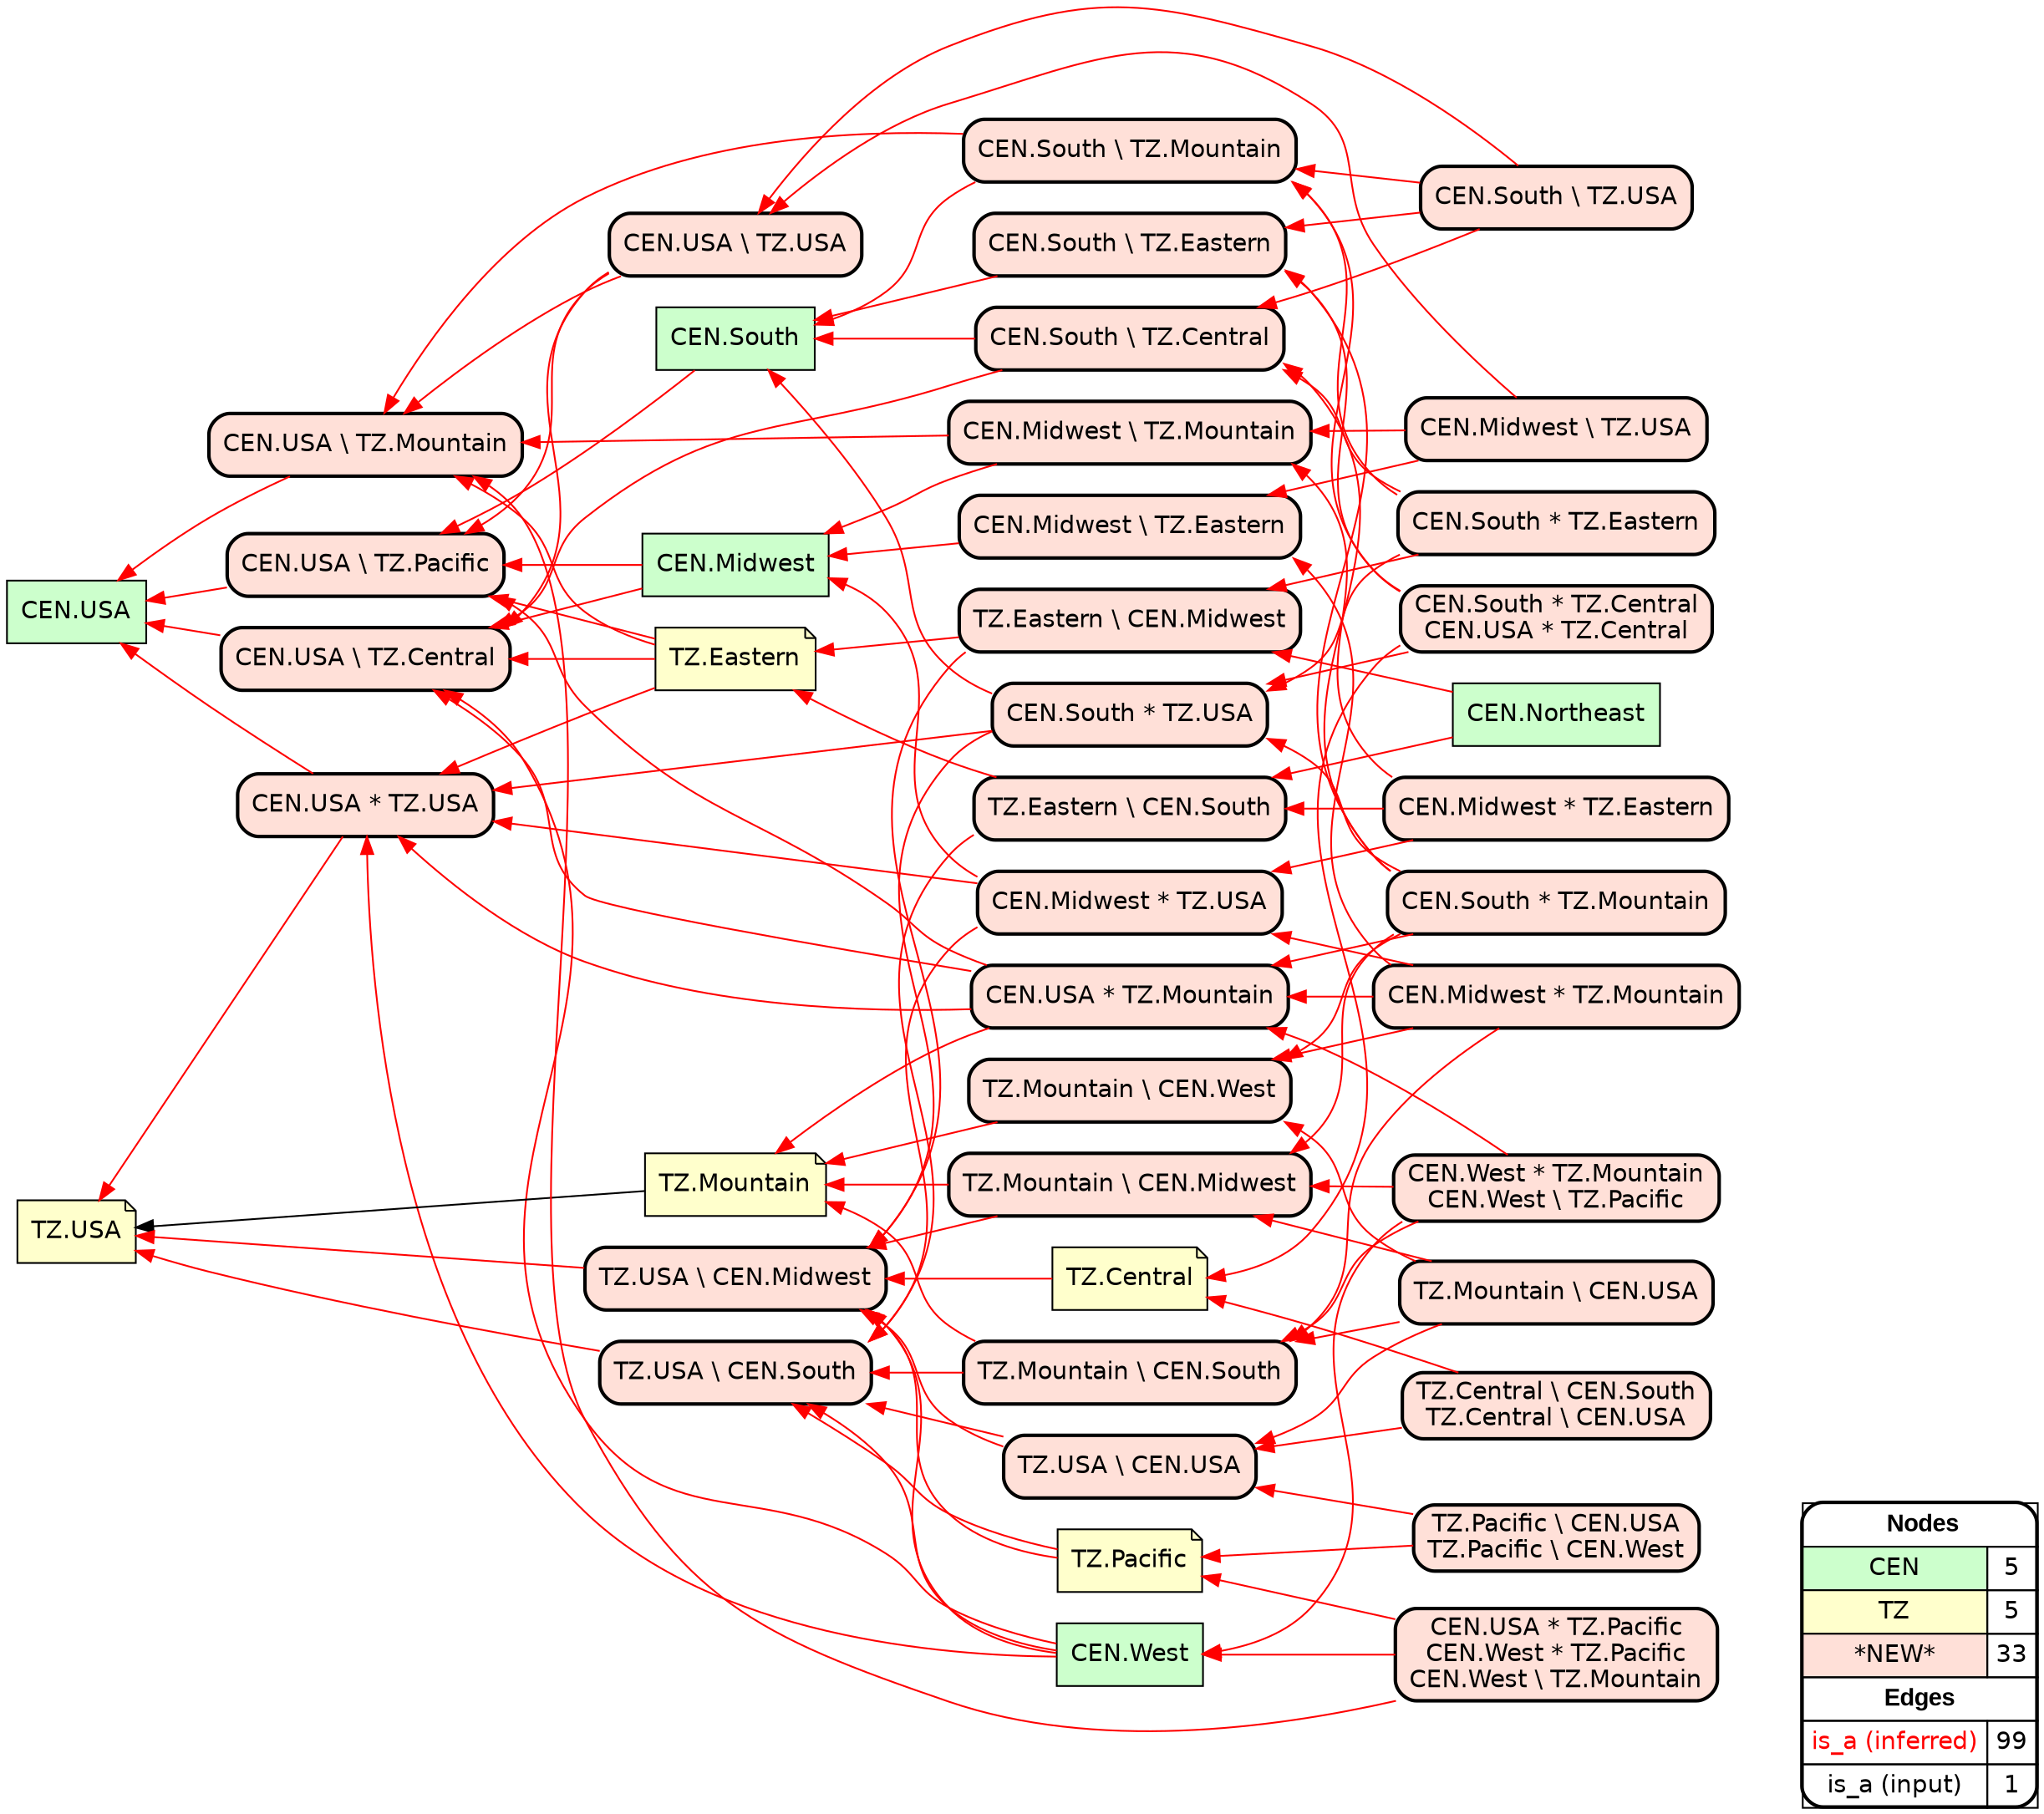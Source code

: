 digraph{
rankdir=RL
node[shape=box style=filled fillcolor="#CCFFCC" fontname="helvetica"] 
"CEN.Northeast"
"CEN.South"
"CEN.Midwest"
"CEN.USA"
"CEN.West"
node[shape=note style=filled fillcolor="#FFFFCC" fontname="helvetica"] 
"TZ.USA"
"TZ.Mountain"
"TZ.Pacific"
"TZ.Central"
"TZ.Eastern"
node[shape=box style="filled,rounded,bold" fillcolor="#FFE0D8" fontname="helvetica"] 
"CEN.South * TZ.Eastern"
"CEN.South \\ TZ.Eastern"
"CEN.South * TZ.Mountain"
"CEN.Midwest \\ TZ.Mountain"
"CEN.Midwest * TZ.Eastern"
"CEN.USA \\ TZ.Pacific"
"TZ.Central \\ CEN.South\nTZ.Central \\ CEN.USA"
"CEN.Midwest * TZ.Mountain"
"TZ.Mountain \\ CEN.West"
"CEN.USA \\ TZ.Mountain"
"TZ.Mountain \\ CEN.Midwest"
"CEN.South \\ TZ.Mountain"
"CEN.West * TZ.Mountain\nCEN.West \\ TZ.Pacific"
"TZ.Mountain \\ CEN.South"
"CEN.South \\ TZ.Central"
"CEN.USA \\ TZ.USA"
"TZ.Eastern \\ CEN.South"
"CEN.USA * TZ.Pacific\nCEN.West * TZ.Pacific\nCEN.West \\ TZ.Mountain"
"TZ.USA \\ CEN.South"
"CEN.South \\ TZ.USA"
"CEN.Midwest * TZ.USA"
"CEN.South * TZ.Central\nCEN.USA * TZ.Central"
"TZ.USA \\ CEN.USA"
"CEN.USA * TZ.Mountain"
"TZ.USA \\ CEN.Midwest"
"CEN.USA * TZ.USA"
"TZ.Mountain \\ CEN.USA"
"CEN.USA \\ TZ.Central"
"TZ.Pacific \\ CEN.USA\nTZ.Pacific \\ CEN.West"
"CEN.Midwest \\ TZ.USA"
"TZ.Eastern \\ CEN.Midwest"
"CEN.South * TZ.USA"
"CEN.Midwest \\ TZ.Eastern"
edge[arrowhead=normal style=dotted color="#000000" constraint=true penwidth=1]
edge[arrowhead=normal style=solid color="#FF0000" constraint=true penwidth=1]
"CEN.USA * TZ.Pacific\nCEN.West * TZ.Pacific\nCEN.West \\ TZ.Mountain" -> "CEN.USA \\ TZ.Mountain"
"CEN.South * TZ.Central\nCEN.USA * TZ.Central" -> "CEN.South \\ TZ.Mountain"
"TZ.Central" -> "TZ.USA \\ CEN.Midwest"
"TZ.USA \\ CEN.South" -> "TZ.USA"
"CEN.Midwest * TZ.Mountain" -> "TZ.Mountain \\ CEN.South"
"CEN.West * TZ.Mountain\nCEN.West \\ TZ.Pacific" -> "TZ.Mountain \\ CEN.South"
"TZ.Pacific" -> "TZ.USA \\ CEN.Midwest"
"CEN.USA * TZ.Mountain" -> "TZ.Mountain"
"CEN.Midwest \\ TZ.USA" -> "CEN.Midwest \\ TZ.Mountain"
"CEN.Midwest * TZ.USA" -> "TZ.USA \\ CEN.South"
"TZ.Mountain \\ CEN.South" -> "TZ.Mountain"
"CEN.South * TZ.USA" -> "CEN.USA * TZ.USA"
"TZ.Eastern \\ CEN.South" -> "TZ.USA \\ CEN.South"
"CEN.Midwest * TZ.Mountain" -> "CEN.USA * TZ.Mountain"
"CEN.Midwest \\ TZ.USA" -> "CEN.Midwest \\ TZ.Eastern"
"CEN.South * TZ.Central\nCEN.USA * TZ.Central" -> "CEN.South * TZ.USA"
"TZ.Central \\ CEN.South\nTZ.Central \\ CEN.USA" -> "TZ.Central"
"CEN.Midwest * TZ.Eastern" -> "TZ.Eastern \\ CEN.South"
"TZ.USA \\ CEN.USA" -> "TZ.USA \\ CEN.South"
"CEN.Midwest" -> "CEN.USA \\ TZ.Pacific"
"CEN.USA * TZ.Mountain" -> "CEN.USA \\ TZ.Pacific"
"CEN.South * TZ.Mountain" -> "CEN.South * TZ.USA"
"CEN.USA \\ TZ.Pacific" -> "CEN.USA"
"CEN.South * TZ.Eastern" -> "TZ.Eastern \\ CEN.Midwest"
"CEN.West * TZ.Mountain\nCEN.West \\ TZ.Pacific" -> "TZ.Mountain \\ CEN.Midwest"
"CEN.USA * TZ.USA" -> "TZ.USA"
"CEN.Midwest \\ TZ.Eastern" -> "CEN.Midwest"
"CEN.South \\ TZ.Mountain" -> "CEN.South"
"CEN.South \\ TZ.Central" -> "CEN.USA \\ TZ.Central"
"TZ.Pacific \\ CEN.USA\nTZ.Pacific \\ CEN.West" -> "TZ.Pacific"
"CEN.South \\ TZ.USA" -> "CEN.USA \\ TZ.USA"
"CEN.Midwest * TZ.USA" -> "CEN.USA * TZ.USA"
"CEN.USA \\ TZ.USA" -> "CEN.USA \\ TZ.Pacific"
"CEN.Midwest \\ TZ.USA" -> "CEN.USA \\ TZ.USA"
"CEN.USA * TZ.Pacific\nCEN.West * TZ.Pacific\nCEN.West \\ TZ.Mountain" -> "TZ.Pacific"
"CEN.USA * TZ.Mountain" -> "CEN.USA \\ TZ.Central"
"CEN.South * TZ.Mountain" -> "TZ.Mountain \\ CEN.West"
"CEN.South \\ TZ.USA" -> "CEN.South \\ TZ.Eastern"
"TZ.Eastern \\ CEN.South" -> "TZ.Eastern"
"CEN.South * TZ.Eastern" -> "CEN.South * TZ.USA"
"TZ.Pacific \\ CEN.USA\nTZ.Pacific \\ CEN.West" -> "TZ.USA \\ CEN.USA"
"CEN.USA * TZ.Pacific\nCEN.West * TZ.Pacific\nCEN.West \\ TZ.Mountain" -> "CEN.West"
"CEN.South * TZ.Central\nCEN.USA * TZ.Central" -> "TZ.Central"
"CEN.Midwest * TZ.Eastern" -> "CEN.Midwest * TZ.USA"
"CEN.South * TZ.Mountain" -> "CEN.South \\ TZ.Central"
"CEN.South \\ TZ.Eastern" -> "CEN.South"
"TZ.Eastern" -> "CEN.USA \\ TZ.Mountain"
"CEN.South * TZ.USA" -> "CEN.South"
"CEN.Midwest * TZ.Mountain" -> "CEN.Midwest \\ TZ.Eastern"
"CEN.Midwest * TZ.Mountain" -> "TZ.Mountain \\ CEN.West"
"CEN.South" -> "CEN.USA \\ TZ.Pacific"
"TZ.Mountain \\ CEN.South" -> "TZ.USA \\ CEN.South"
"CEN.West" -> "TZ.USA \\ CEN.Midwest"
"TZ.USA \\ CEN.Midwest" -> "TZ.USA"
"CEN.Midwest" -> "CEN.USA \\ TZ.Central"
"TZ.Mountain \\ CEN.Midwest" -> "TZ.USA \\ CEN.Midwest"
"TZ.Mountain \\ CEN.USA" -> "TZ.Mountain \\ CEN.South"
"CEN.Midwest * TZ.Mountain" -> "CEN.Midwest * TZ.USA"
"CEN.South \\ TZ.Central" -> "CEN.South"
"CEN.USA \\ TZ.USA" -> "CEN.USA \\ TZ.Central"
"TZ.Mountain \\ CEN.USA" -> "TZ.Mountain \\ CEN.West"
"CEN.South * TZ.Eastern" -> "CEN.South \\ TZ.Mountain"
"CEN.West" -> "TZ.USA \\ CEN.South"
"TZ.Central \\ CEN.South\nTZ.Central \\ CEN.USA" -> "TZ.USA \\ CEN.USA"
"CEN.South \\ TZ.USA" -> "CEN.South \\ TZ.Central"
"CEN.Midwest * TZ.USA" -> "CEN.Midwest"
"CEN.Midwest * TZ.Eastern" -> "CEN.Midwest \\ TZ.Mountain"
"TZ.Eastern \\ CEN.Midwest" -> "TZ.Eastern"
"CEN.USA * TZ.Mountain" -> "CEN.USA * TZ.USA"
"CEN.West" -> "CEN.USA \\ TZ.Central"
"CEN.West" -> "CEN.USA * TZ.USA"
"TZ.Eastern" -> "CEN.USA \\ TZ.Central"
"TZ.Eastern" -> "CEN.USA * TZ.USA"
"CEN.Midwest \\ TZ.Mountain" -> "CEN.Midwest"
"CEN.South * TZ.Mountain" -> "CEN.USA * TZ.Mountain"
"TZ.Mountain \\ CEN.West" -> "TZ.Mountain"
"CEN.USA \\ TZ.Mountain" -> "CEN.USA"
"TZ.Mountain \\ CEN.USA" -> "TZ.Mountain \\ CEN.Midwest"
"TZ.Eastern \\ CEN.Midwest" -> "TZ.USA \\ CEN.Midwest"
"TZ.Eastern" -> "CEN.USA \\ TZ.Pacific"
"CEN.South * TZ.Mountain" -> "TZ.Mountain \\ CEN.Midwest"
"CEN.Northeast" -> "TZ.Eastern \\ CEN.South"
"TZ.Pacific" -> "TZ.USA \\ CEN.South"
"CEN.West * TZ.Mountain\nCEN.West \\ TZ.Pacific" -> "CEN.USA * TZ.Mountain"
"TZ.USA \\ CEN.USA" -> "TZ.USA \\ CEN.Midwest"
"CEN.South * TZ.Central\nCEN.USA * TZ.Central" -> "CEN.South \\ TZ.Eastern"
"CEN.West * TZ.Mountain\nCEN.West \\ TZ.Pacific" -> "CEN.West"
"CEN.Midwest \\ TZ.Mountain" -> "CEN.USA \\ TZ.Mountain"
"CEN.Northeast" -> "TZ.Eastern \\ CEN.Midwest"
"CEN.USA * TZ.USA" -> "CEN.USA"
"CEN.South * TZ.Eastern" -> "CEN.South \\ TZ.Central"
"CEN.USA \\ TZ.USA" -> "CEN.USA \\ TZ.Mountain"
"CEN.South \\ TZ.USA" -> "CEN.South \\ TZ.Mountain"
"CEN.South \\ TZ.Mountain" -> "CEN.USA \\ TZ.Mountain"
"CEN.South * TZ.USA" -> "TZ.USA \\ CEN.Midwest"
"TZ.Mountain \\ CEN.Midwest" -> "TZ.Mountain"
"CEN.USA \\ TZ.Central" -> "CEN.USA"
"TZ.Mountain \\ CEN.USA" -> "TZ.USA \\ CEN.USA"
"CEN.South * TZ.Mountain" -> "CEN.South \\ TZ.Eastern"
edge[arrowhead=normal style=solid color="#000000" constraint=true penwidth=1]
"TZ.Mountain" -> "TZ.USA"
node[shape=box] 
{rank=source Legend [fillcolor= white margin=0 label=< 
 <TABLE BORDER="0" CELLBORDER="1" CELLSPACING="0" CELLPADDING="4"> 
<TR> <TD COLSPAN="2"><font face="Arial Black"> Nodes</font></TD> </TR> 
<TR> 
 <TD bgcolor="#CCFFCC" fontname="helvetica">CEN</TD> 
 <TD>5</TD> 
 </TR> 
<TR> 
 <TD bgcolor="#FFFFCC" fontname="helvetica">TZ</TD> 
 <TD>5</TD> 
 </TR> 
<TR> 
 <TD bgcolor="#FFE0D8" fontname="helvetica">*NEW*</TD> 
 <TD>33</TD> 
 </TR> 
<TR> <TD COLSPAN="2"><font face = "Arial Black"> Edges </font></TD> </TR> 
<TR> 
 <TD><font color ="#FF0000">is_a (inferred)</font></TD><TD>99</TD>
</TR>
<TR> 
 <TD><font color ="#000000">is_a (input)</font></TD><TD>1</TD>
</TR>
</TABLE> 
 >] } 
}